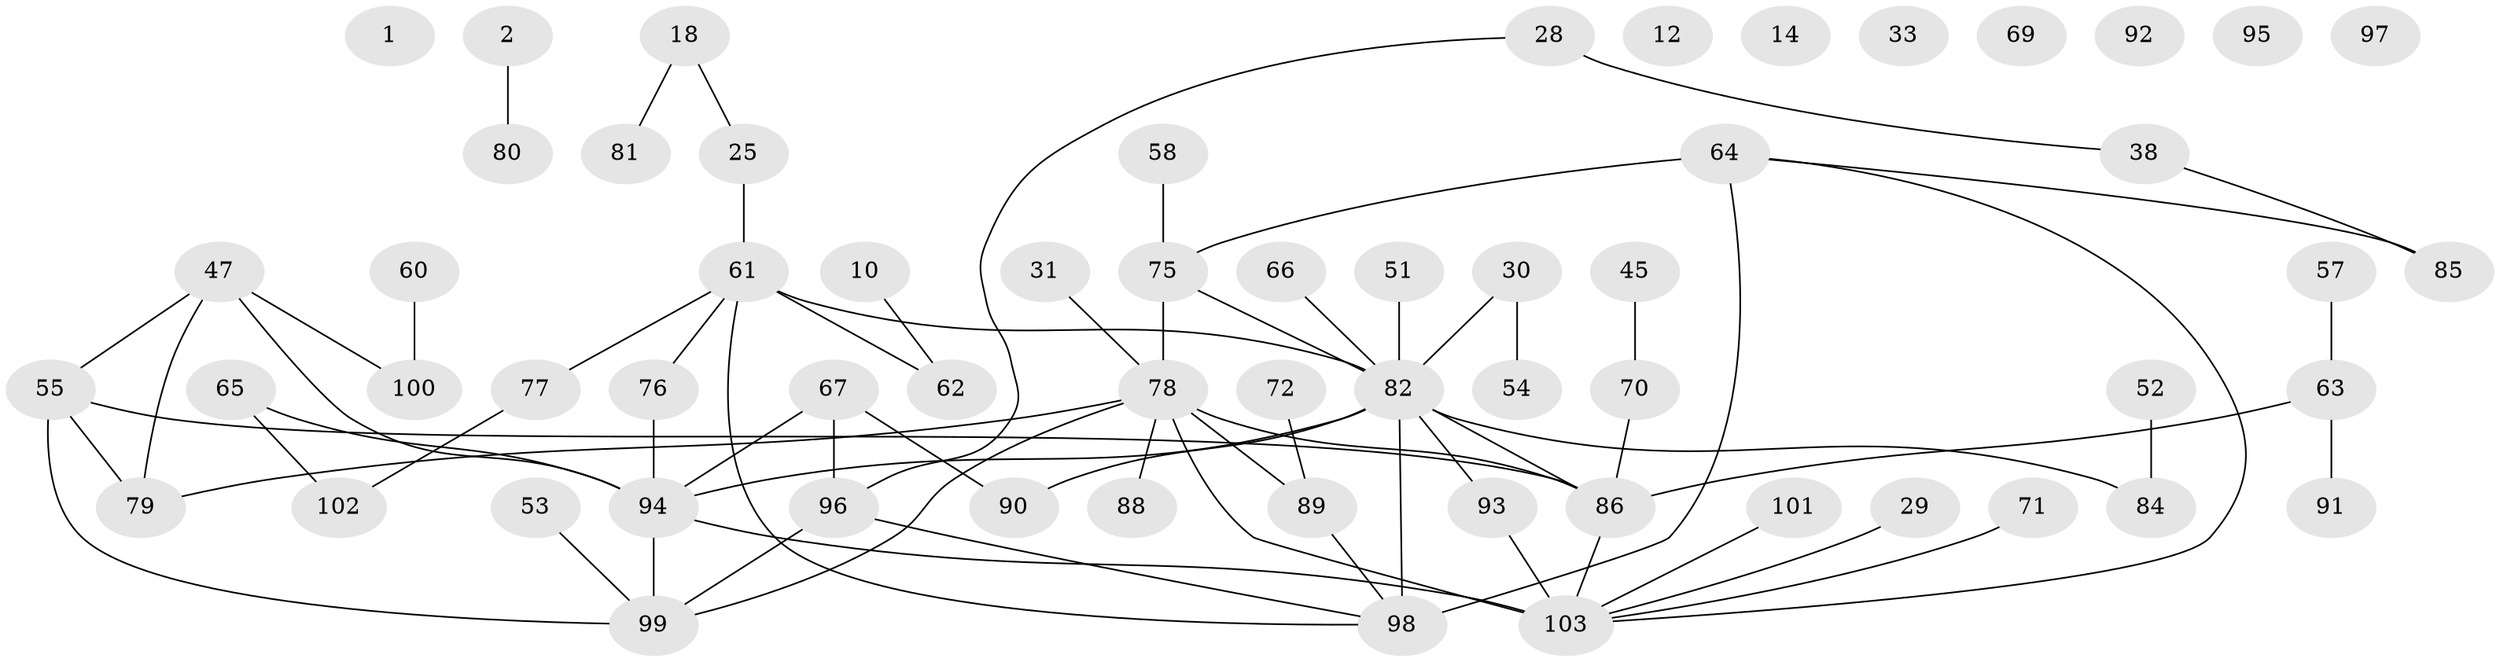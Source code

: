 // original degree distribution, {0: 0.07766990291262135, 1: 0.23300970873786409, 4: 0.1553398058252427, 3: 0.1941747572815534, 2: 0.24271844660194175, 5: 0.07766990291262135, 6: 0.019417475728155338}
// Generated by graph-tools (version 1.1) at 2025/44/03/04/25 21:44:04]
// undirected, 61 vertices, 70 edges
graph export_dot {
graph [start="1"]
  node [color=gray90,style=filled];
  1;
  2;
  10;
  12;
  14;
  18;
  25;
  28;
  29;
  30;
  31;
  33;
  38;
  45;
  47;
  51;
  52;
  53;
  54;
  55;
  57;
  58;
  60;
  61 [super="+50"];
  62;
  63 [super="+24"];
  64 [super="+32"];
  65;
  66;
  67;
  69;
  70 [super="+26"];
  71;
  72;
  75;
  76;
  77;
  78 [super="+68"];
  79 [super="+56"];
  80;
  81;
  82 [super="+42+41+59"];
  84;
  85;
  86 [super="+21+73"];
  88;
  89;
  90 [super="+83"];
  91;
  92;
  93;
  94 [super="+20+37+48"];
  95;
  96;
  97;
  98 [super="+49+87"];
  99 [super="+16"];
  100;
  101;
  102;
  103 [super="+46+74"];
  2 -- 80;
  10 -- 62;
  18 -- 25;
  18 -- 81;
  25 -- 61;
  28 -- 38;
  28 -- 96;
  29 -- 103;
  30 -- 54;
  30 -- 82;
  31 -- 78;
  38 -- 85;
  45 -- 70;
  47 -- 55;
  47 -- 79;
  47 -- 94;
  47 -- 100;
  51 -- 82;
  52 -- 84;
  53 -- 99;
  55 -- 86;
  55 -- 99;
  55 -- 79;
  57 -- 63;
  58 -- 75;
  60 -- 100;
  61 -- 77;
  61 -- 98 [weight=2];
  61 -- 82;
  61 -- 76;
  61 -- 62;
  63 -- 86 [weight=2];
  63 -- 91;
  64 -- 85;
  64 -- 75;
  64 -- 98 [weight=3];
  64 -- 103;
  65 -- 102;
  65 -- 94;
  66 -- 82;
  67 -- 90 [weight=2];
  67 -- 96;
  67 -- 94;
  70 -- 86;
  71 -- 103;
  72 -- 89;
  75 -- 78;
  75 -- 82 [weight=2];
  76 -- 94;
  77 -- 102;
  78 -- 99;
  78 -- 86;
  78 -- 88;
  78 -- 89;
  78 -- 79;
  78 -- 103 [weight=2];
  82 -- 98 [weight=3];
  82 -- 84;
  82 -- 86 [weight=2];
  82 -- 90;
  82 -- 93;
  82 -- 94 [weight=2];
  86 -- 103;
  89 -- 98;
  93 -- 103;
  94 -- 99;
  94 -- 103 [weight=2];
  96 -- 99;
  96 -- 98 [weight=2];
  101 -- 103;
}
